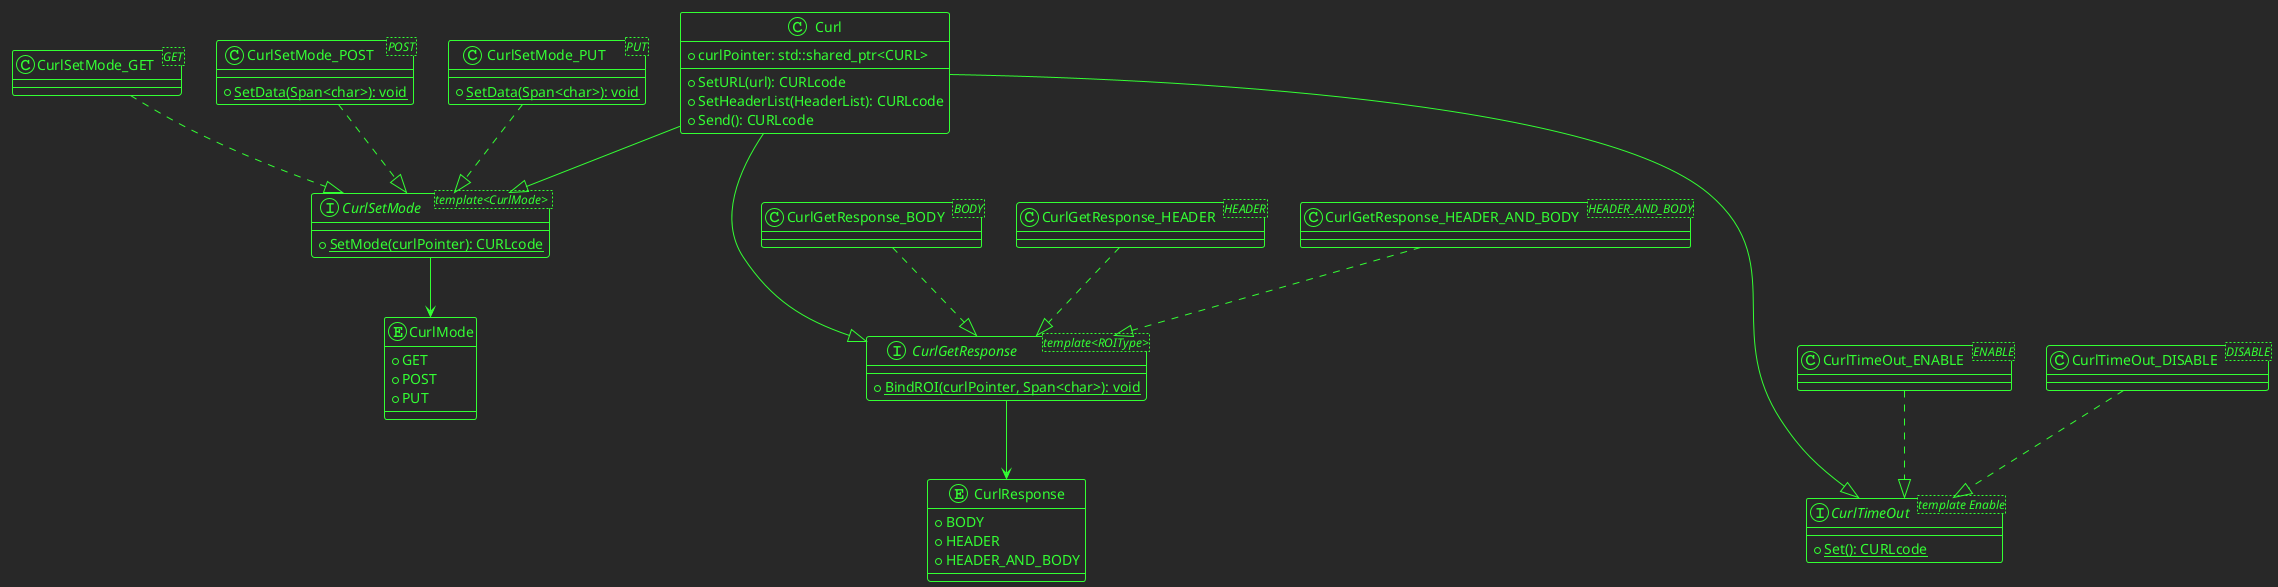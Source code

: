 @startuml
!theme crt-green

enum CurlMode {
    + {field} GET
    + {field} POST
    + {field} PUT
}

enum CurlResponse {
    + {field} BODY
    + {field} HEADER
    + {field} HEADER_AND_BODY
}

class Curl {
    + {method} curlPointer: std::shared_ptr<CURL>
---
    + {method} SetURL(url): CURLcode
    + {method} SetHeaderList(HeaderList): CURLcode
    + {method} Send(): CURLcode
}

interface CurlSetMode <template<CurlMode> > {
    + {static} SetMode(curlPointer): CURLcode
}

interface CurlGetResponse <template<ROIType>> {
    + {static} BindROI(curlPointer, Span<char>): void
}

interface CurlTimeOut <template Enable> {
    + {static} Set(): CURLcode
}

class CurlTimeOut_ENABLE <ENABLE>
class CurlTimeOut_DISABLE <DISABLE>

class CurlGetResponse_BODY <BODY>
class CurlGetResponse_HEADER <HEADER>
class CurlGetResponse_HEADER_AND_BODY <HEADER_AND_BODY>

class CurlSetMode_GET <GET>
class CurlSetMode_POST <POST> {
    + {static} SetData(Span<char>): void
}
class CurlSetMode_PUT <PUT> {
    + {static} SetData(Span<char>): void
}

Curl --|> CurlSetMode
Curl ---|> CurlGetResponse
Curl ----|> CurlTimeOut

CurlSetMode --> CurlMode
CurlSetMode_GET ..|>  CurlSetMode
CurlSetMode_POST ..|>  CurlSetMode
CurlSetMode_PUT ..|>  CurlSetMode

CurlGetResponse --> CurlResponse
CurlGetResponse_BODY ..|> CurlGetResponse
CurlGetResponse_HEADER ..|> CurlGetResponse
CurlGetResponse_HEADER_AND_BODY ..|> CurlGetResponse

CurlTimeOut_ENABLE ..|> CurlTimeOut
CurlTimeOut_DISABLE ..|> CurlTimeOut

@enduml
